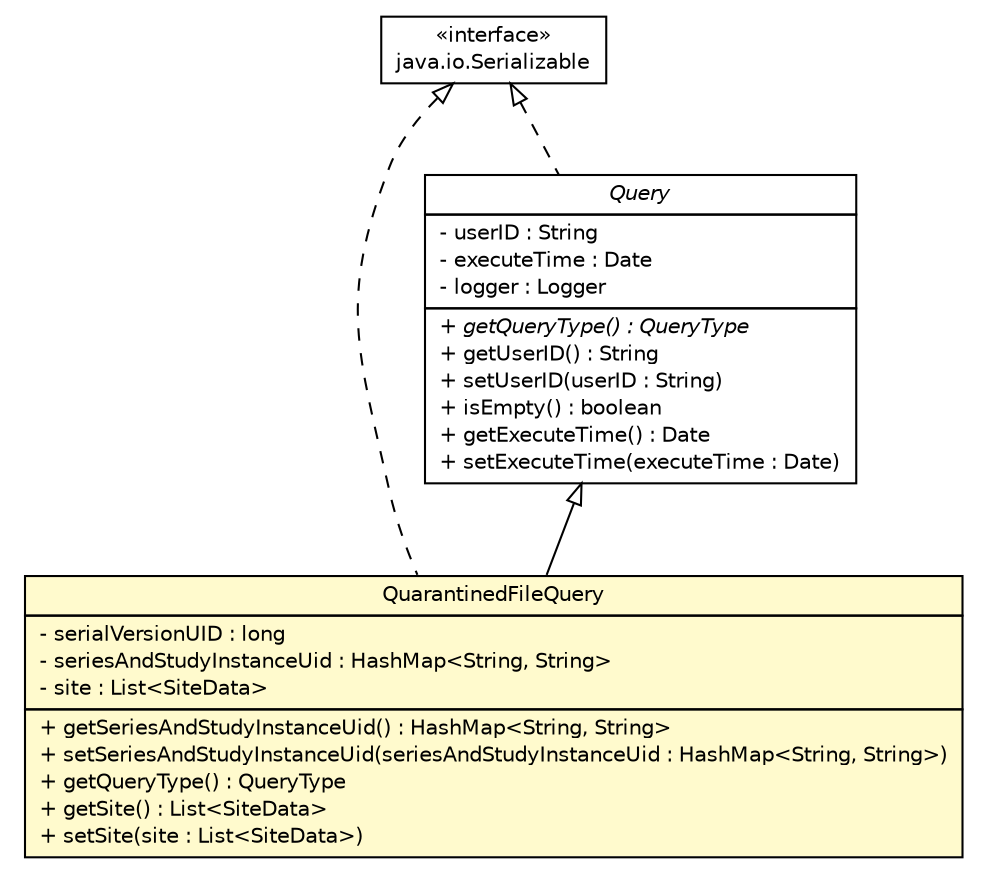 #!/usr/local/bin/dot
#
# Class diagram 
# Generated by UmlGraph version 4.8 (http://www.spinellis.gr/sw/umlgraph)
#

digraph G {
	edge [fontname="Helvetica",fontsize=10,labelfontname="Helvetica",labelfontsize=10];
	node [fontname="Helvetica",fontsize=10,shape=plaintext];
	// gov.nih.nci.ncia.query.QuarantinedFileQuery
	c44867 [label=<<table border="0" cellborder="1" cellspacing="0" cellpadding="2" port="p" bgcolor="lemonChiffon" href="./QuarantinedFileQuery.html">
		<tr><td><table border="0" cellspacing="0" cellpadding="1">
			<tr><td> QuarantinedFileQuery </td></tr>
		</table></td></tr>
		<tr><td><table border="0" cellspacing="0" cellpadding="1">
			<tr><td align="left"> - serialVersionUID : long </td></tr>
			<tr><td align="left"> - seriesAndStudyInstanceUid : HashMap&lt;String, String&gt; </td></tr>
			<tr><td align="left"> - site : List&lt;SiteData&gt; </td></tr>
		</table></td></tr>
		<tr><td><table border="0" cellspacing="0" cellpadding="1">
			<tr><td align="left"> + getSeriesAndStudyInstanceUid() : HashMap&lt;String, String&gt; </td></tr>
			<tr><td align="left"> + setSeriesAndStudyInstanceUid(seriesAndStudyInstanceUid : HashMap&lt;String, String&gt;) </td></tr>
			<tr><td align="left"> + getQueryType() : QueryType </td></tr>
			<tr><td align="left"> + getSite() : List&lt;SiteData&gt; </td></tr>
			<tr><td align="left"> + setSite(site : List&lt;SiteData&gt;) </td></tr>
		</table></td></tr>
		</table>>, fontname="Helvetica", fontcolor="black", fontsize=10.0];
	// gov.nih.nci.ncia.query.Query
	c44869 [label=<<table border="0" cellborder="1" cellspacing="0" cellpadding="2" port="p" href="./Query.html">
		<tr><td><table border="0" cellspacing="0" cellpadding="1">
			<tr><td><font face="Helvetica-Oblique"> Query </font></td></tr>
		</table></td></tr>
		<tr><td><table border="0" cellspacing="0" cellpadding="1">
			<tr><td align="left"> - userID : String </td></tr>
			<tr><td align="left"> - executeTime : Date </td></tr>
			<tr><td align="left"> - logger : Logger </td></tr>
		</table></td></tr>
		<tr><td><table border="0" cellspacing="0" cellpadding="1">
			<tr><td align="left"><font face="Helvetica-Oblique" point-size="10.0"> + getQueryType() : QueryType </font></td></tr>
			<tr><td align="left"> + getUserID() : String </td></tr>
			<tr><td align="left"> + setUserID(userID : String) </td></tr>
			<tr><td align="left"> + isEmpty() : boolean </td></tr>
			<tr><td align="left"> + getExecuteTime() : Date </td></tr>
			<tr><td align="left"> + setExecuteTime(executeTime : Date) </td></tr>
		</table></td></tr>
		</table>>, fontname="Helvetica", fontcolor="black", fontsize=10.0];
	//gov.nih.nci.ncia.query.QuarantinedFileQuery extends gov.nih.nci.ncia.query.Query
	c44869:p -> c44867:p [dir=back,arrowtail=empty];
	//gov.nih.nci.ncia.query.QuarantinedFileQuery implements java.io.Serializable
	c44969:p -> c44867:p [dir=back,arrowtail=empty,style=dashed];
	//gov.nih.nci.ncia.query.Query implements java.io.Serializable
	c44969:p -> c44869:p [dir=back,arrowtail=empty,style=dashed];
	// java.io.Serializable
	c44969 [label=<<table border="0" cellborder="1" cellspacing="0" cellpadding="2" port="p" href="http://java.sun.com/j2se/1.4.2/docs/api/java/io/Serializable.html">
		<tr><td><table border="0" cellspacing="0" cellpadding="1">
			<tr><td> &laquo;interface&raquo; </td></tr>
			<tr><td> java.io.Serializable </td></tr>
		</table></td></tr>
		</table>>, fontname="Helvetica", fontcolor="black", fontsize=10.0];
}

